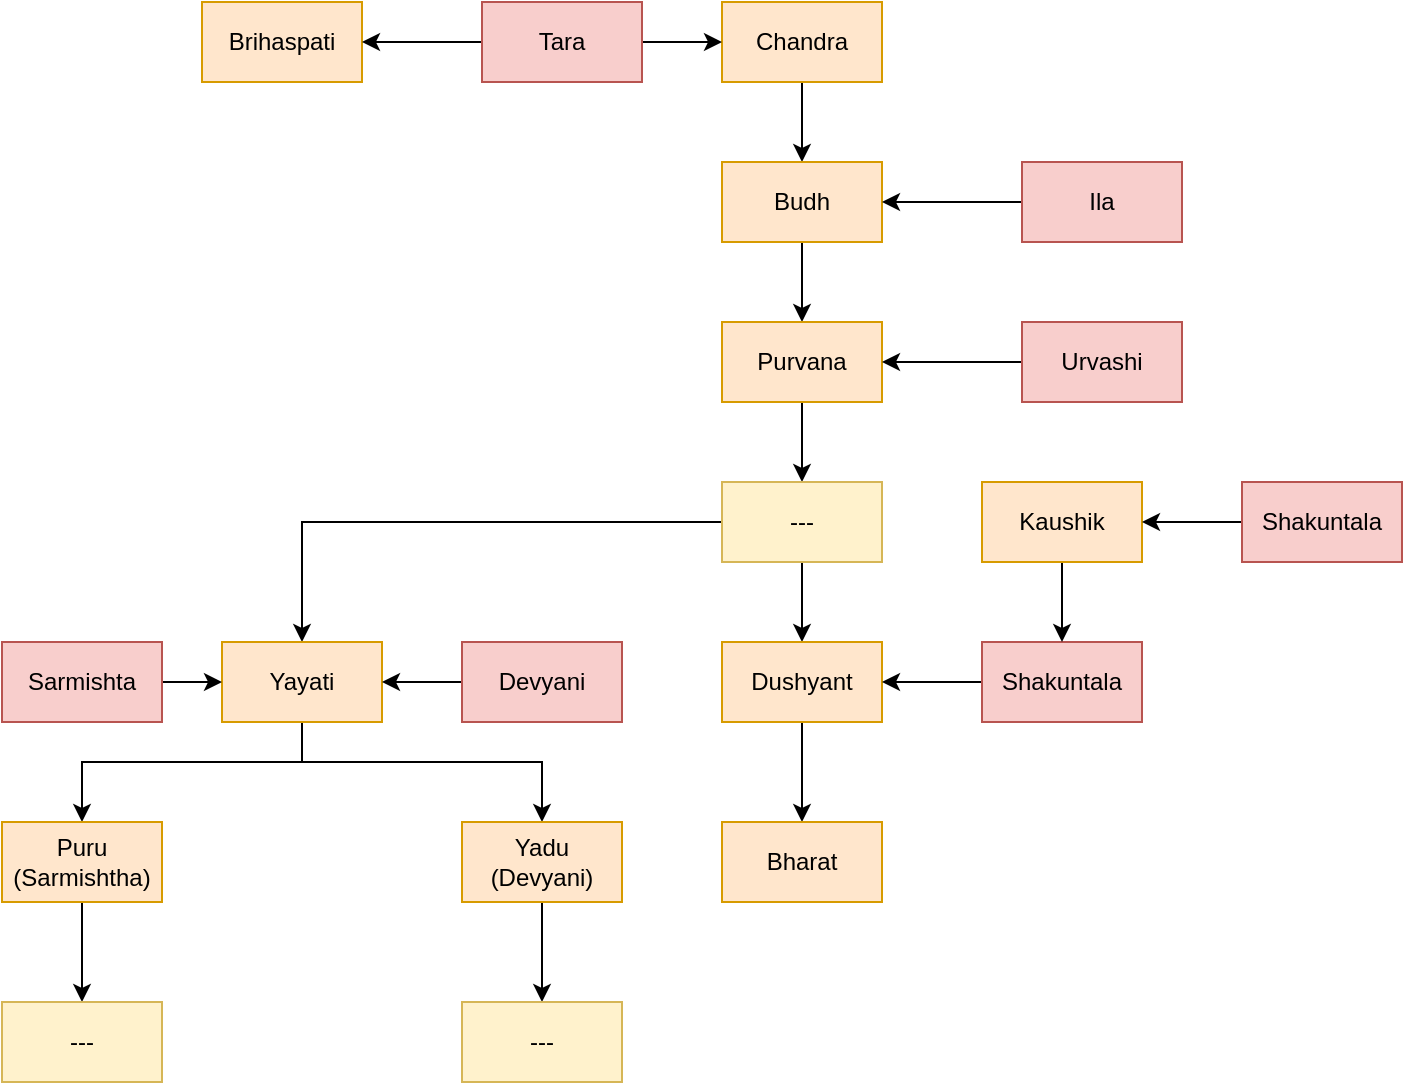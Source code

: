 <mxfile version="25.0.3">
  <diagram name="Page-1" id="8FZm7WH6Ok90W4lanf42">
    <mxGraphModel dx="1209" dy="651" grid="1" gridSize="10" guides="1" tooltips="1" connect="1" arrows="1" fold="1" page="1" pageScale="1" pageWidth="850" pageHeight="1100" math="0" shadow="0">
      <root>
        <mxCell id="0" />
        <mxCell id="1" parent="0" />
        <mxCell id="Mya0wwFcJrkU0yv1yBy1-1" value="Brihaspati" style="rounded=0;whiteSpace=wrap;html=1;fillColor=#ffe6cc;strokeColor=#d79b00;" vertex="1" parent="1">
          <mxGeometry x="120" y="40" width="80" height="40" as="geometry" />
        </mxCell>
        <mxCell id="Mya0wwFcJrkU0yv1yBy1-7" style="edgeStyle=orthogonalEdgeStyle;rounded=0;orthogonalLoop=1;jettySize=auto;html=1;entryX=0.5;entryY=0;entryDx=0;entryDy=0;" edge="1" parent="1" source="Mya0wwFcJrkU0yv1yBy1-2" target="Mya0wwFcJrkU0yv1yBy1-6">
          <mxGeometry relative="1" as="geometry" />
        </mxCell>
        <mxCell id="Mya0wwFcJrkU0yv1yBy1-2" value="Chandra" style="rounded=0;whiteSpace=wrap;html=1;fillColor=#ffe6cc;strokeColor=#d79b00;" vertex="1" parent="1">
          <mxGeometry x="380" y="40" width="80" height="40" as="geometry" />
        </mxCell>
        <mxCell id="Mya0wwFcJrkU0yv1yBy1-4" style="edgeStyle=orthogonalEdgeStyle;rounded=0;orthogonalLoop=1;jettySize=auto;html=1;entryX=1;entryY=0.5;entryDx=0;entryDy=0;" edge="1" parent="1" source="Mya0wwFcJrkU0yv1yBy1-3" target="Mya0wwFcJrkU0yv1yBy1-1">
          <mxGeometry relative="1" as="geometry" />
        </mxCell>
        <mxCell id="Mya0wwFcJrkU0yv1yBy1-5" style="edgeStyle=orthogonalEdgeStyle;rounded=0;orthogonalLoop=1;jettySize=auto;html=1;entryX=0;entryY=0.5;entryDx=0;entryDy=0;" edge="1" parent="1" source="Mya0wwFcJrkU0yv1yBy1-3" target="Mya0wwFcJrkU0yv1yBy1-2">
          <mxGeometry relative="1" as="geometry" />
        </mxCell>
        <mxCell id="Mya0wwFcJrkU0yv1yBy1-3" value="Tara" style="rounded=0;whiteSpace=wrap;html=1;fillColor=#f8cecc;strokeColor=#b85450;" vertex="1" parent="1">
          <mxGeometry x="260" y="40" width="80" height="40" as="geometry" />
        </mxCell>
        <mxCell id="Mya0wwFcJrkU0yv1yBy1-12" style="edgeStyle=orthogonalEdgeStyle;rounded=0;orthogonalLoop=1;jettySize=auto;html=1;" edge="1" parent="1" source="Mya0wwFcJrkU0yv1yBy1-6" target="Mya0wwFcJrkU0yv1yBy1-10">
          <mxGeometry relative="1" as="geometry" />
        </mxCell>
        <mxCell id="Mya0wwFcJrkU0yv1yBy1-6" value="Budh" style="rounded=0;whiteSpace=wrap;html=1;fillColor=#ffe6cc;strokeColor=#d79b00;" vertex="1" parent="1">
          <mxGeometry x="380" y="120" width="80" height="40" as="geometry" />
        </mxCell>
        <mxCell id="Mya0wwFcJrkU0yv1yBy1-9" style="edgeStyle=orthogonalEdgeStyle;rounded=0;orthogonalLoop=1;jettySize=auto;html=1;entryX=1;entryY=0.5;entryDx=0;entryDy=0;" edge="1" parent="1" source="Mya0wwFcJrkU0yv1yBy1-8" target="Mya0wwFcJrkU0yv1yBy1-6">
          <mxGeometry relative="1" as="geometry" />
        </mxCell>
        <mxCell id="Mya0wwFcJrkU0yv1yBy1-8" value="Ila" style="rounded=0;whiteSpace=wrap;html=1;fillColor=#f8cecc;strokeColor=#b85450;" vertex="1" parent="1">
          <mxGeometry x="530" y="120" width="80" height="40" as="geometry" />
        </mxCell>
        <mxCell id="Mya0wwFcJrkU0yv1yBy1-16" style="edgeStyle=orthogonalEdgeStyle;rounded=0;orthogonalLoop=1;jettySize=auto;html=1;entryX=0.5;entryY=0;entryDx=0;entryDy=0;" edge="1" parent="1" source="Mya0wwFcJrkU0yv1yBy1-10" target="Mya0wwFcJrkU0yv1yBy1-15">
          <mxGeometry relative="1" as="geometry" />
        </mxCell>
        <mxCell id="Mya0wwFcJrkU0yv1yBy1-10" value="Purvana" style="rounded=0;whiteSpace=wrap;html=1;fillColor=#ffe6cc;strokeColor=#d79b00;" vertex="1" parent="1">
          <mxGeometry x="380" y="200" width="80" height="40" as="geometry" />
        </mxCell>
        <mxCell id="Mya0wwFcJrkU0yv1yBy1-14" style="edgeStyle=orthogonalEdgeStyle;rounded=0;orthogonalLoop=1;jettySize=auto;html=1;entryX=1;entryY=0.5;entryDx=0;entryDy=0;" edge="1" parent="1" source="Mya0wwFcJrkU0yv1yBy1-13" target="Mya0wwFcJrkU0yv1yBy1-10">
          <mxGeometry relative="1" as="geometry" />
        </mxCell>
        <mxCell id="Mya0wwFcJrkU0yv1yBy1-13" value="Urvashi" style="rounded=0;whiteSpace=wrap;html=1;fillColor=#f8cecc;strokeColor=#b85450;" vertex="1" parent="1">
          <mxGeometry x="530" y="200" width="80" height="40" as="geometry" />
        </mxCell>
        <mxCell id="Mya0wwFcJrkU0yv1yBy1-20" style="edgeStyle=orthogonalEdgeStyle;rounded=0;orthogonalLoop=1;jettySize=auto;html=1;entryX=0.5;entryY=0;entryDx=0;entryDy=0;" edge="1" parent="1" source="Mya0wwFcJrkU0yv1yBy1-15" target="Mya0wwFcJrkU0yv1yBy1-17">
          <mxGeometry relative="1" as="geometry" />
        </mxCell>
        <mxCell id="Mya0wwFcJrkU0yv1yBy1-22" style="edgeStyle=orthogonalEdgeStyle;rounded=0;orthogonalLoop=1;jettySize=auto;html=1;entryX=0.5;entryY=0;entryDx=0;entryDy=0;" edge="1" parent="1" source="Mya0wwFcJrkU0yv1yBy1-15" target="Mya0wwFcJrkU0yv1yBy1-21">
          <mxGeometry relative="1" as="geometry" />
        </mxCell>
        <mxCell id="Mya0wwFcJrkU0yv1yBy1-15" value="---" style="rounded=0;whiteSpace=wrap;html=1;fillColor=#fff2cc;strokeColor=#d6b656;" vertex="1" parent="1">
          <mxGeometry x="380" y="280" width="80" height="40" as="geometry" />
        </mxCell>
        <mxCell id="Mya0wwFcJrkU0yv1yBy1-29" style="edgeStyle=orthogonalEdgeStyle;rounded=0;orthogonalLoop=1;jettySize=auto;html=1;entryX=0.5;entryY=0;entryDx=0;entryDy=0;" edge="1" parent="1" source="Mya0wwFcJrkU0yv1yBy1-17" target="Mya0wwFcJrkU0yv1yBy1-28">
          <mxGeometry relative="1" as="geometry">
            <Array as="points">
              <mxPoint x="170" y="420" />
              <mxPoint x="60" y="420" />
            </Array>
          </mxGeometry>
        </mxCell>
        <mxCell id="Mya0wwFcJrkU0yv1yBy1-31" style="edgeStyle=orthogonalEdgeStyle;rounded=0;orthogonalLoop=1;jettySize=auto;html=1;entryX=0.5;entryY=0;entryDx=0;entryDy=0;" edge="1" parent="1" source="Mya0wwFcJrkU0yv1yBy1-17" target="Mya0wwFcJrkU0yv1yBy1-30">
          <mxGeometry relative="1" as="geometry">
            <Array as="points">
              <mxPoint x="170" y="420" />
              <mxPoint x="290" y="420" />
            </Array>
          </mxGeometry>
        </mxCell>
        <mxCell id="Mya0wwFcJrkU0yv1yBy1-17" value="Yayati" style="rounded=0;whiteSpace=wrap;html=1;fillColor=#ffe6cc;strokeColor=#d79b00;" vertex="1" parent="1">
          <mxGeometry x="130" y="360" width="80" height="40" as="geometry" />
        </mxCell>
        <mxCell id="Mya0wwFcJrkU0yv1yBy1-23" style="edgeStyle=orthogonalEdgeStyle;rounded=0;orthogonalLoop=1;jettySize=auto;html=1;entryX=1;entryY=0.5;entryDx=0;entryDy=0;" edge="1" parent="1" source="Mya0wwFcJrkU0yv1yBy1-18" target="Mya0wwFcJrkU0yv1yBy1-17">
          <mxGeometry relative="1" as="geometry" />
        </mxCell>
        <mxCell id="Mya0wwFcJrkU0yv1yBy1-18" value="Devyani" style="rounded=0;whiteSpace=wrap;html=1;fillColor=#f8cecc;strokeColor=#b85450;" vertex="1" parent="1">
          <mxGeometry x="250" y="360" width="80" height="40" as="geometry" />
        </mxCell>
        <mxCell id="Mya0wwFcJrkU0yv1yBy1-24" style="edgeStyle=orthogonalEdgeStyle;rounded=0;orthogonalLoop=1;jettySize=auto;html=1;entryX=0;entryY=0.5;entryDx=0;entryDy=0;" edge="1" parent="1" source="Mya0wwFcJrkU0yv1yBy1-19" target="Mya0wwFcJrkU0yv1yBy1-17">
          <mxGeometry relative="1" as="geometry" />
        </mxCell>
        <mxCell id="Mya0wwFcJrkU0yv1yBy1-19" value="Sarmishta" style="rounded=0;whiteSpace=wrap;html=1;fillColor=#f8cecc;strokeColor=#b85450;" vertex="1" parent="1">
          <mxGeometry x="20" y="360" width="80" height="40" as="geometry" />
        </mxCell>
        <mxCell id="Mya0wwFcJrkU0yv1yBy1-37" style="edgeStyle=orthogonalEdgeStyle;rounded=0;orthogonalLoop=1;jettySize=auto;html=1;entryX=0.5;entryY=0;entryDx=0;entryDy=0;" edge="1" parent="1" source="Mya0wwFcJrkU0yv1yBy1-21" target="Mya0wwFcJrkU0yv1yBy1-36">
          <mxGeometry relative="1" as="geometry" />
        </mxCell>
        <mxCell id="Mya0wwFcJrkU0yv1yBy1-21" value="Dushyant" style="rounded=0;whiteSpace=wrap;html=1;fillColor=#ffe6cc;strokeColor=#d79b00;" vertex="1" parent="1">
          <mxGeometry x="380" y="360" width="80" height="40" as="geometry" />
        </mxCell>
        <mxCell id="Mya0wwFcJrkU0yv1yBy1-26" style="edgeStyle=orthogonalEdgeStyle;rounded=0;orthogonalLoop=1;jettySize=auto;html=1;entryX=1;entryY=0.5;entryDx=0;entryDy=0;" edge="1" parent="1" source="Mya0wwFcJrkU0yv1yBy1-25" target="Mya0wwFcJrkU0yv1yBy1-21">
          <mxGeometry relative="1" as="geometry" />
        </mxCell>
        <mxCell id="Mya0wwFcJrkU0yv1yBy1-25" value="Shakuntala" style="rounded=0;whiteSpace=wrap;html=1;fillColor=#f8cecc;strokeColor=#b85450;" vertex="1" parent="1">
          <mxGeometry x="510" y="360" width="80" height="40" as="geometry" />
        </mxCell>
        <mxCell id="Mya0wwFcJrkU0yv1yBy1-41" style="edgeStyle=orthogonalEdgeStyle;rounded=0;orthogonalLoop=1;jettySize=auto;html=1;entryX=0.5;entryY=0;entryDx=0;entryDy=0;" edge="1" parent="1" source="Mya0wwFcJrkU0yv1yBy1-27" target="Mya0wwFcJrkU0yv1yBy1-25">
          <mxGeometry relative="1" as="geometry" />
        </mxCell>
        <mxCell id="Mya0wwFcJrkU0yv1yBy1-27" value="Kaushik" style="rounded=0;whiteSpace=wrap;html=1;fillColor=#ffe6cc;strokeColor=#d79b00;" vertex="1" parent="1">
          <mxGeometry x="510" y="280" width="80" height="40" as="geometry" />
        </mxCell>
        <mxCell id="Mya0wwFcJrkU0yv1yBy1-34" style="edgeStyle=orthogonalEdgeStyle;rounded=0;orthogonalLoop=1;jettySize=auto;html=1;entryX=0.5;entryY=0;entryDx=0;entryDy=0;" edge="1" parent="1" source="Mya0wwFcJrkU0yv1yBy1-28" target="Mya0wwFcJrkU0yv1yBy1-33">
          <mxGeometry relative="1" as="geometry" />
        </mxCell>
        <mxCell id="Mya0wwFcJrkU0yv1yBy1-28" value="Puru&lt;br&gt;(Sarmishtha)" style="rounded=0;whiteSpace=wrap;html=1;fillColor=#ffe6cc;strokeColor=#d79b00;" vertex="1" parent="1">
          <mxGeometry x="20" y="450" width="80" height="40" as="geometry" />
        </mxCell>
        <mxCell id="Mya0wwFcJrkU0yv1yBy1-35" style="edgeStyle=orthogonalEdgeStyle;rounded=0;orthogonalLoop=1;jettySize=auto;html=1;entryX=0.5;entryY=0;entryDx=0;entryDy=0;" edge="1" parent="1" source="Mya0wwFcJrkU0yv1yBy1-30" target="Mya0wwFcJrkU0yv1yBy1-32">
          <mxGeometry relative="1" as="geometry" />
        </mxCell>
        <mxCell id="Mya0wwFcJrkU0yv1yBy1-30" value="Yadu&lt;br&gt;(Devyani&lt;span style=&quot;background-color: initial;&quot;&gt;)&lt;/span&gt;" style="rounded=0;whiteSpace=wrap;html=1;fillColor=#ffe6cc;strokeColor=#d79b00;" vertex="1" parent="1">
          <mxGeometry x="250" y="450" width="80" height="40" as="geometry" />
        </mxCell>
        <mxCell id="Mya0wwFcJrkU0yv1yBy1-32" value="---" style="rounded=0;whiteSpace=wrap;html=1;fillColor=#fff2cc;strokeColor=#d6b656;" vertex="1" parent="1">
          <mxGeometry x="250" y="540" width="80" height="40" as="geometry" />
        </mxCell>
        <mxCell id="Mya0wwFcJrkU0yv1yBy1-33" value="---" style="rounded=0;whiteSpace=wrap;html=1;fillColor=#fff2cc;strokeColor=#d6b656;" vertex="1" parent="1">
          <mxGeometry x="20" y="540" width="80" height="40" as="geometry" />
        </mxCell>
        <mxCell id="Mya0wwFcJrkU0yv1yBy1-36" value="Bharat" style="rounded=0;whiteSpace=wrap;html=1;fillColor=#ffe6cc;strokeColor=#d79b00;" vertex="1" parent="1">
          <mxGeometry x="380" y="450" width="80" height="40" as="geometry" />
        </mxCell>
        <mxCell id="Mya0wwFcJrkU0yv1yBy1-40" style="edgeStyle=orthogonalEdgeStyle;rounded=0;orthogonalLoop=1;jettySize=auto;html=1;" edge="1" parent="1" source="Mya0wwFcJrkU0yv1yBy1-39" target="Mya0wwFcJrkU0yv1yBy1-27">
          <mxGeometry relative="1" as="geometry" />
        </mxCell>
        <mxCell id="Mya0wwFcJrkU0yv1yBy1-39" value="Shakuntala" style="rounded=0;whiteSpace=wrap;html=1;fillColor=#f8cecc;strokeColor=#b85450;" vertex="1" parent="1">
          <mxGeometry x="640" y="280" width="80" height="40" as="geometry" />
        </mxCell>
      </root>
    </mxGraphModel>
  </diagram>
</mxfile>
